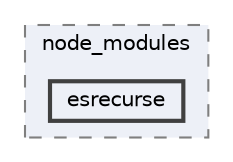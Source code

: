 digraph "pkiclassroomrescheduler/src/main/frontend/node_modules/esrecurse"
{
 // LATEX_PDF_SIZE
  bgcolor="transparent";
  edge [fontname=Helvetica,fontsize=10,labelfontname=Helvetica,labelfontsize=10];
  node [fontname=Helvetica,fontsize=10,shape=box,height=0.2,width=0.4];
  compound=true
  subgraph clusterdir_72953eda66ccb3a2722c28e1c3e6c23b {
    graph [ bgcolor="#edf0f7", pencolor="grey50", label="node_modules", fontname=Helvetica,fontsize=10 style="filled,dashed", URL="dir_72953eda66ccb3a2722c28e1c3e6c23b.html",tooltip=""]
  dir_93912a1f736a6a9d2f6403d2f84cc7a7 [label="esrecurse", fillcolor="#edf0f7", color="grey25", style="filled,bold", URL="dir_93912a1f736a6a9d2f6403d2f84cc7a7.html",tooltip=""];
  }
}
